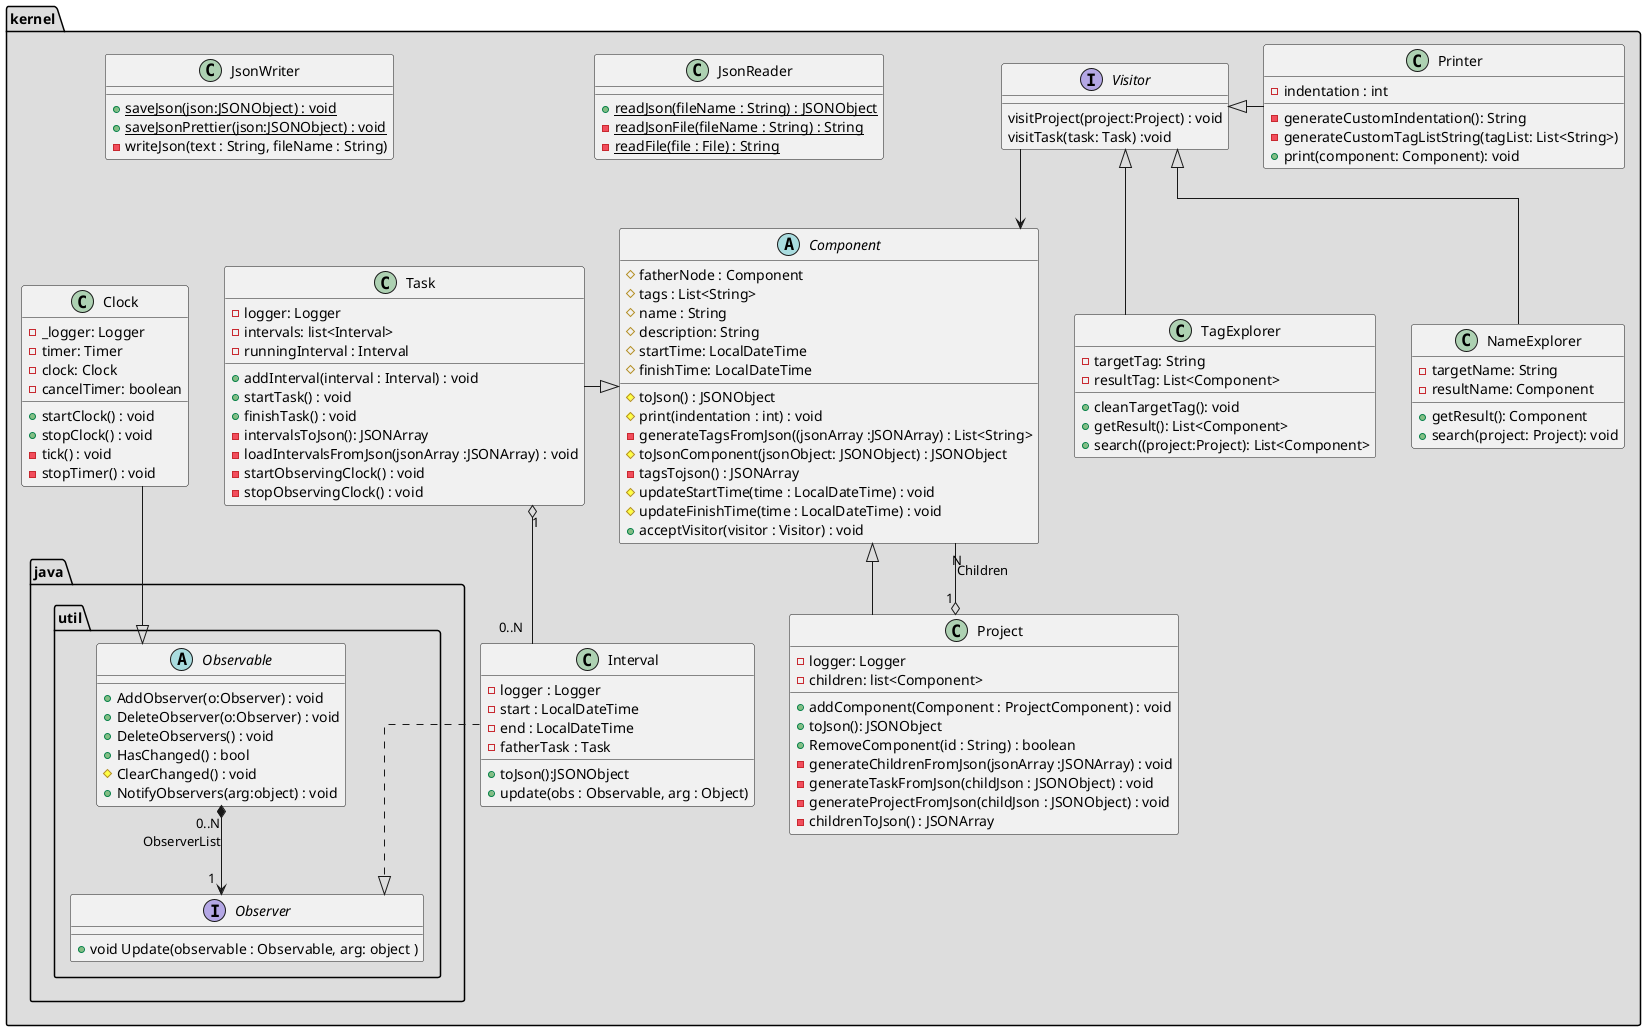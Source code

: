 @startuml

skinparam linetype ortho

/' Back End '/
package "kernel" #DDDDDD {

  Abstract Component {
      #fatherNode : Component
      #tags : List<String>
      #name : String
      #description: String
      #startTime: LocalDateTime
      #finishTime: LocalDateTime
      #toJson() : JSONObject
      #print(indentation : int) : void
      -generateTagsFromJson((jsonArray :JSONArray) : List<String>
      #toJsonComponent(jsonObject: JSONObject) : JSONObject
      -tagsTojson() : JSONArray
      #updateStartTime(time : LocalDateTime) : void
      #updateFinishTime(time : LocalDateTime) : void
      +acceptVisitor(visitor : Visitor) : void
  }

  class Project {
     -logger: Logger
     -children: list<Component>
     +addComponent(Component : ProjectComponent) : void
     +toJson(): JSONObject
     +RemoveComponent(id : String) : boolean
     -generateChildrenFromJson(jsonArray :JSONArray) : void
     -generateTaskFromJson(childJson : JSONObject) : void
     -generateProjectFromJson(childJson : JSONObject) : void
     -childrenToJson() : JSONArray
  }

  class Task {
    -logger: Logger
    -intervals: list<Interval>
    -runningInterval : Interval
    +addInterval(interval : Interval) : void
    +startTask() : void
    +finishTask() : void
    -intervalsToJson(): JSONArray
    -loadIntervalsFromJson(jsonArray :JSONArray) : void
    -startObservingClock() : void
    -stopObservingClock() : void
  }

  class Interval {
    -logger : Logger
    -start : LocalDateTime
    -end : LocalDateTime
    -fatherTask : Task
    +toJson():JSONObject
    +update(obs : Observable, arg : Object)
  }

  class Clock{
  -_logger: Logger
  -timer: Timer
  -clock: Clock
  -cancelTimer: boolean
  +startClock() : void
  +stopClock() : void
  -tick() : void
  -stopTimer() : void
  }

  class JsonReader {
    + {static} readJson(fileName : String) : JSONObject
    - {static} readJsonFile(fileName : String) : String
    - {static} readFile(file : File) : String
  }

  class JsonWriter {
    + {static} saveJson(json:JSONObject) : void
    + {static} saveJsonPrettier(json:JSONObject) : void
    - writeJson(text : String, fileName : String)
  }

  interface Visitor{
    visitProject(project:Project) : void
    visitTask(task: Task) :void
  }

  class TagExplorer{
    -targetTag: String
    -resultTag: List<Component>
    +cleanTargetTag(): void
    +getResult(): List<Component>
    +search((project:Project): List<Component>
  }

  class Printer{
    -indentation : int
    -generateCustomIndentation(): String
    -generateCustomTagListString(tagList: List<String>)
    +print(component: Component): void
  }

  class NameExplorer{
    -targetName: String
    -resultName: Component
    +getResult(): Component
    +search(project: Project): void
  }

  package "java.util"
  {
      abstract Observable {
        +AddObserver(o:Observer) : void
        +DeleteObserver(o:Observer) : void
        +DeleteObservers() : void
        +HasChanged() : bool
        #ClearChanged() : void
        +NotifyObservers(arg:object) : void
      }
      interface Observer
      {
           +void Update(observable : Observable, arg: object )
      }
      Observable "0..N" *--> "1" Observer:ObserverList
  }

}

/' Relationship '/
  NameExplorer -up-|> Visitor
  Printer -left-|> Visitor
  TagExplorer -up-|> Visitor
  Task -right-|> Component
  Visitor -down-> Component
  Component <|-- Project
  Component "N" --o "1" Project : Children
  Task "1" o-- "0..N" Interval
  Interval ..|> Observer
  Clock --|> Observable

@enduml
